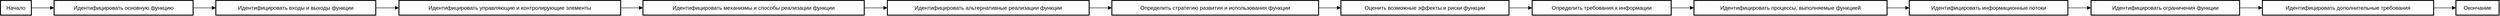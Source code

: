 <mxfile version="21.7.5" type="github">
  <diagram name="Страница — 1" id="A12LXowUizDRTpv2h5K6">
    <mxGraphModel>
      <root>
        <mxCell id="0" />
        <mxCell id="1" parent="0" />
        <mxCell id="2" value="Начало" style="whiteSpace=wrap;strokeWidth=2;" vertex="1" parent="1">
          <mxGeometry width="68" height="33" as="geometry" />
        </mxCell>
        <mxCell id="3" value="Идентифицировать основную функцию" style="whiteSpace=wrap;strokeWidth=2;" vertex="1" parent="1">
          <mxGeometry x="118" width="306" height="33" as="geometry" />
        </mxCell>
        <mxCell id="4" value="Идентифицировать входы и выходы функции" style="whiteSpace=wrap;strokeWidth=2;" vertex="1" parent="1">
          <mxGeometry x="474" width="352" height="33" as="geometry" />
        </mxCell>
        <mxCell id="5" value="Идентифицировать управляющие и контролирующие элементы" style="whiteSpace=wrap;strokeWidth=2;" vertex="1" parent="1">
          <mxGeometry x="877" width="488" height="33" as="geometry" />
        </mxCell>
        <mxCell id="6" value="Идентифицировать механизмы и способы реализации функции" style="whiteSpace=wrap;strokeWidth=2;" vertex="1" parent="1">
          <mxGeometry x="1414" width="487" height="33" as="geometry" />
        </mxCell>
        <mxCell id="7" value="Идентифицировать альтернативные реализации функции" style="whiteSpace=wrap;strokeWidth=2;" vertex="1" parent="1">
          <mxGeometry x="1952" width="444" height="33" as="geometry" />
        </mxCell>
        <mxCell id="8" value="Определить стратегию развития и использования функции" style="whiteSpace=wrap;strokeWidth=2;" vertex="1" parent="1">
          <mxGeometry x="2446" width="455" height="33" as="geometry" />
        </mxCell>
        <mxCell id="9" value="Оценить возможные эффекты и риски функции" style="whiteSpace=wrap;strokeWidth=2;" vertex="1" parent="1">
          <mxGeometry x="2950" width="370" height="33" as="geometry" />
        </mxCell>
        <mxCell id="10" value="Определить требования к информации" style="whiteSpace=wrap;strokeWidth=2;" vertex="1" parent="1">
          <mxGeometry x="3371" width="306" height="33" as="geometry" />
        </mxCell>
        <mxCell id="11" value="Идентифицировать процессы, выполняемые функцией" style="whiteSpace=wrap;strokeWidth=2;" vertex="1" parent="1">
          <mxGeometry x="3727" width="425" height="33" as="geometry" />
        </mxCell>
        <mxCell id="12" value="Идентифицировать информационные потоки" style="whiteSpace=wrap;strokeWidth=2;" vertex="1" parent="1">
          <mxGeometry x="4201" width="349" height="33" as="geometry" />
        </mxCell>
        <mxCell id="13" value="Идентифицировать ограничения функции" style="whiteSpace=wrap;strokeWidth=2;" vertex="1" parent="1">
          <mxGeometry x="4601" width="327" height="33" as="geometry" />
        </mxCell>
        <mxCell id="14" value="Идентифицировать дополнительные требования" style="whiteSpace=wrap;strokeWidth=2;" vertex="1" parent="1">
          <mxGeometry x="4978" width="377" height="33" as="geometry" />
        </mxCell>
        <mxCell id="15" value="Окончание" style="whiteSpace=wrap;strokeWidth=2;" vertex="1" parent="1">
          <mxGeometry x="5404" width="95" height="33" as="geometry" />
        </mxCell>
        <mxCell id="16" value="" style="curved=1;startArrow=none;endArrow=block;exitX=1.003;exitY=0.506;entryX=0.001;entryY=0.506;" edge="1" parent="1" source="2" target="3">
          <mxGeometry relative="1" as="geometry">
            <Array as="points" />
          </mxGeometry>
        </mxCell>
        <mxCell id="17" value="" style="curved=1;startArrow=none;endArrow=block;exitX=1.0;exitY=0.506;entryX=0.0;entryY=0.506;" edge="1" parent="1" source="3" target="4">
          <mxGeometry relative="1" as="geometry">
            <Array as="points" />
          </mxGeometry>
        </mxCell>
        <mxCell id="18" value="" style="curved=1;startArrow=none;endArrow=block;exitX=1.002;exitY=0.506;entryX=-0.001;entryY=0.506;" edge="1" parent="1" source="4" target="5">
          <mxGeometry relative="1" as="geometry">
            <Array as="points" />
          </mxGeometry>
        </mxCell>
        <mxCell id="19" value="" style="curved=1;startArrow=none;endArrow=block;exitX=0.998;exitY=0.506;entryX=0.0;entryY=0.506;" edge="1" parent="1" source="5" target="6">
          <mxGeometry relative="1" as="geometry">
            <Array as="points" />
          </mxGeometry>
        </mxCell>
        <mxCell id="20" value="" style="curved=1;startArrow=none;endArrow=block;exitX=1.001;exitY=0.506;entryX=-0.001;entryY=0.506;" edge="1" parent="1" source="6" target="7">
          <mxGeometry relative="1" as="geometry">
            <Array as="points" />
          </mxGeometry>
        </mxCell>
        <mxCell id="21" value="" style="curved=1;startArrow=none;endArrow=block;exitX=1.0;exitY=0.506;entryX=-0.0;entryY=0.506;" edge="1" parent="1" source="7" target="8">
          <mxGeometry relative="1" as="geometry">
            <Array as="points" />
          </mxGeometry>
        </mxCell>
        <mxCell id="22" value="" style="curved=1;startArrow=none;endArrow=block;exitX=0.999;exitY=0.506;entryX=0.001;entryY=0.506;" edge="1" parent="1" source="8" target="9">
          <mxGeometry relative="1" as="geometry">
            <Array as="points" />
          </mxGeometry>
        </mxCell>
        <mxCell id="23" value="" style="curved=1;startArrow=none;endArrow=block;exitX=1.002;exitY=0.506;entryX=-0.001;entryY=0.506;" edge="1" parent="1" source="9" target="10">
          <mxGeometry relative="1" as="geometry">
            <Array as="points" />
          </mxGeometry>
        </mxCell>
        <mxCell id="24" value="" style="curved=1;startArrow=none;endArrow=block;exitX=0.999;exitY=0.506;entryX=-0.001;entryY=0.506;" edge="1" parent="1" source="10" target="11">
          <mxGeometry relative="1" as="geometry">
            <Array as="points" />
          </mxGeometry>
        </mxCell>
        <mxCell id="25" value="" style="curved=1;startArrow=none;endArrow=block;exitX=0.998;exitY=0.506;entryX=0.001;entryY=0.506;" edge="1" parent="1" source="11" target="12">
          <mxGeometry relative="1" as="geometry">
            <Array as="points" />
          </mxGeometry>
        </mxCell>
        <mxCell id="26" value="" style="curved=1;startArrow=none;endArrow=block;exitX=1.002;exitY=0.506;entryX=-0.001;entryY=0.506;" edge="1" parent="1" source="12" target="13">
          <mxGeometry relative="1" as="geometry">
            <Array as="points" />
          </mxGeometry>
        </mxCell>
        <mxCell id="27" value="" style="curved=1;startArrow=none;endArrow=block;exitX=0.999;exitY=0.506;entryX=-0.001;entryY=0.506;" edge="1" parent="1" source="13" target="14">
          <mxGeometry relative="1" as="geometry">
            <Array as="points" />
          </mxGeometry>
        </mxCell>
        <mxCell id="28" value="" style="curved=1;startArrow=none;endArrow=block;exitX=0.998;exitY=0.506;entryX=0.005;entryY=0.506;" edge="1" parent="1" source="14" target="15">
          <mxGeometry relative="1" as="geometry">
            <Array as="points" />
          </mxGeometry>
        </mxCell>
      </root>
    </mxGraphModel>
  </diagram>
</mxfile>
